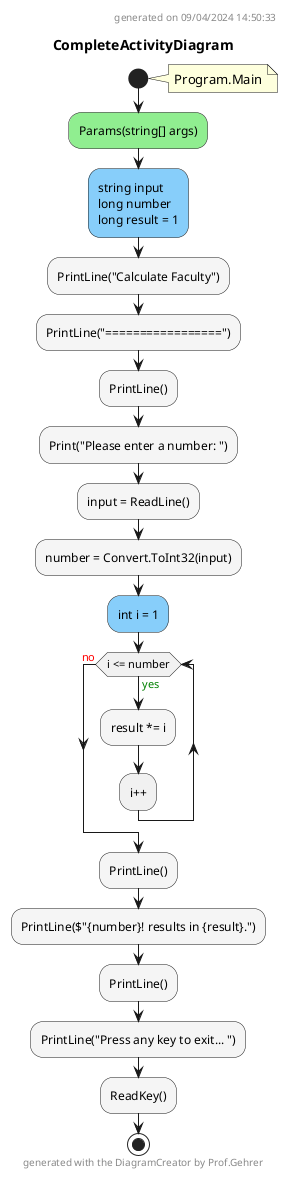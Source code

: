 @startuml CompleteActivityDiagram
header
generated on 09/04/2024 14:50:33
end header
title CompleteActivityDiagram
start
note right:  Program.Main
#LightGreen:Params(string[] args);
#LightSkyBlue:string input\nlong number\nlong result = 1;
#WhiteSmoke:PrintLine("Calculate Faculty");
#WhiteSmoke:PrintLine("=================");
#WhiteSmoke:PrintLine();
#WhiteSmoke:Print("Please enter a number: ");
#WhiteSmoke:input = ReadLine();
#WhiteSmoke:number = Convert.ToInt32(input);
#LightSkyBlue:int i = 1;
while (i <= number) is (<color:green>yes)
        #WhiteSmoke:result *= i;
:i++;
endwhile (<color:red>no)
#WhiteSmoke:PrintLine();
#WhiteSmoke:PrintLine($"{number}! results in {result}.");
#WhiteSmoke:PrintLine();
#WhiteSmoke:PrintLine("Press any key to exit... ");
#WhiteSmoke:ReadKey();
stop
footer
generated with the DiagramCreator by Prof.Gehrer
end footer
@enduml
